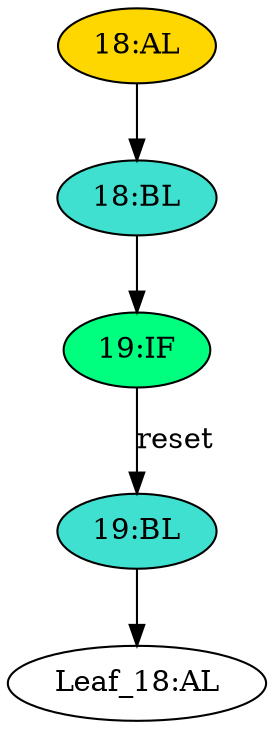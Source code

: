 strict digraph "" {
	node [label="\N"];
	"18:BL"	[ast="<pyverilog.vparser.ast.Block object at 0x7f9d7f3a8910>",
		fillcolor=turquoise,
		label="18:BL",
		statements="[]",
		style=filled,
		typ=Block];
	"19:IF"	[ast="<pyverilog.vparser.ast.IfStatement object at 0x7f9d7f3a8b10>",
		fillcolor=springgreen,
		label="19:IF",
		statements="[]",
		style=filled,
		typ=IfStatement];
	"18:BL" -> "19:IF"	[cond="[]",
		lineno=None];
	"18:AL"	[ast="<pyverilog.vparser.ast.Always object at 0x7f9d7fa9ebd0>",
		clk_sens=True,
		fillcolor=gold,
		label="18:AL",
		sens="['clk']",
		statements="[]",
		style=filled,
		typ=Always,
		use_var="['reset']"];
	"18:AL" -> "18:BL"	[cond="[]",
		lineno=None];
	"19:BL"	[ast="<pyverilog.vparser.ast.Block object at 0x7f9d7f3a8e10>",
		fillcolor=turquoise,
		label="19:BL",
		statements="[]",
		style=filled,
		typ=Block];
	"Leaf_18:AL"	[def_var="[]",
		label="Leaf_18:AL"];
	"19:BL" -> "Leaf_18:AL"	[cond="[]",
		lineno=None];
	"19:IF" -> "19:BL"	[cond="['reset']",
		label=reset,
		lineno=19];
}
